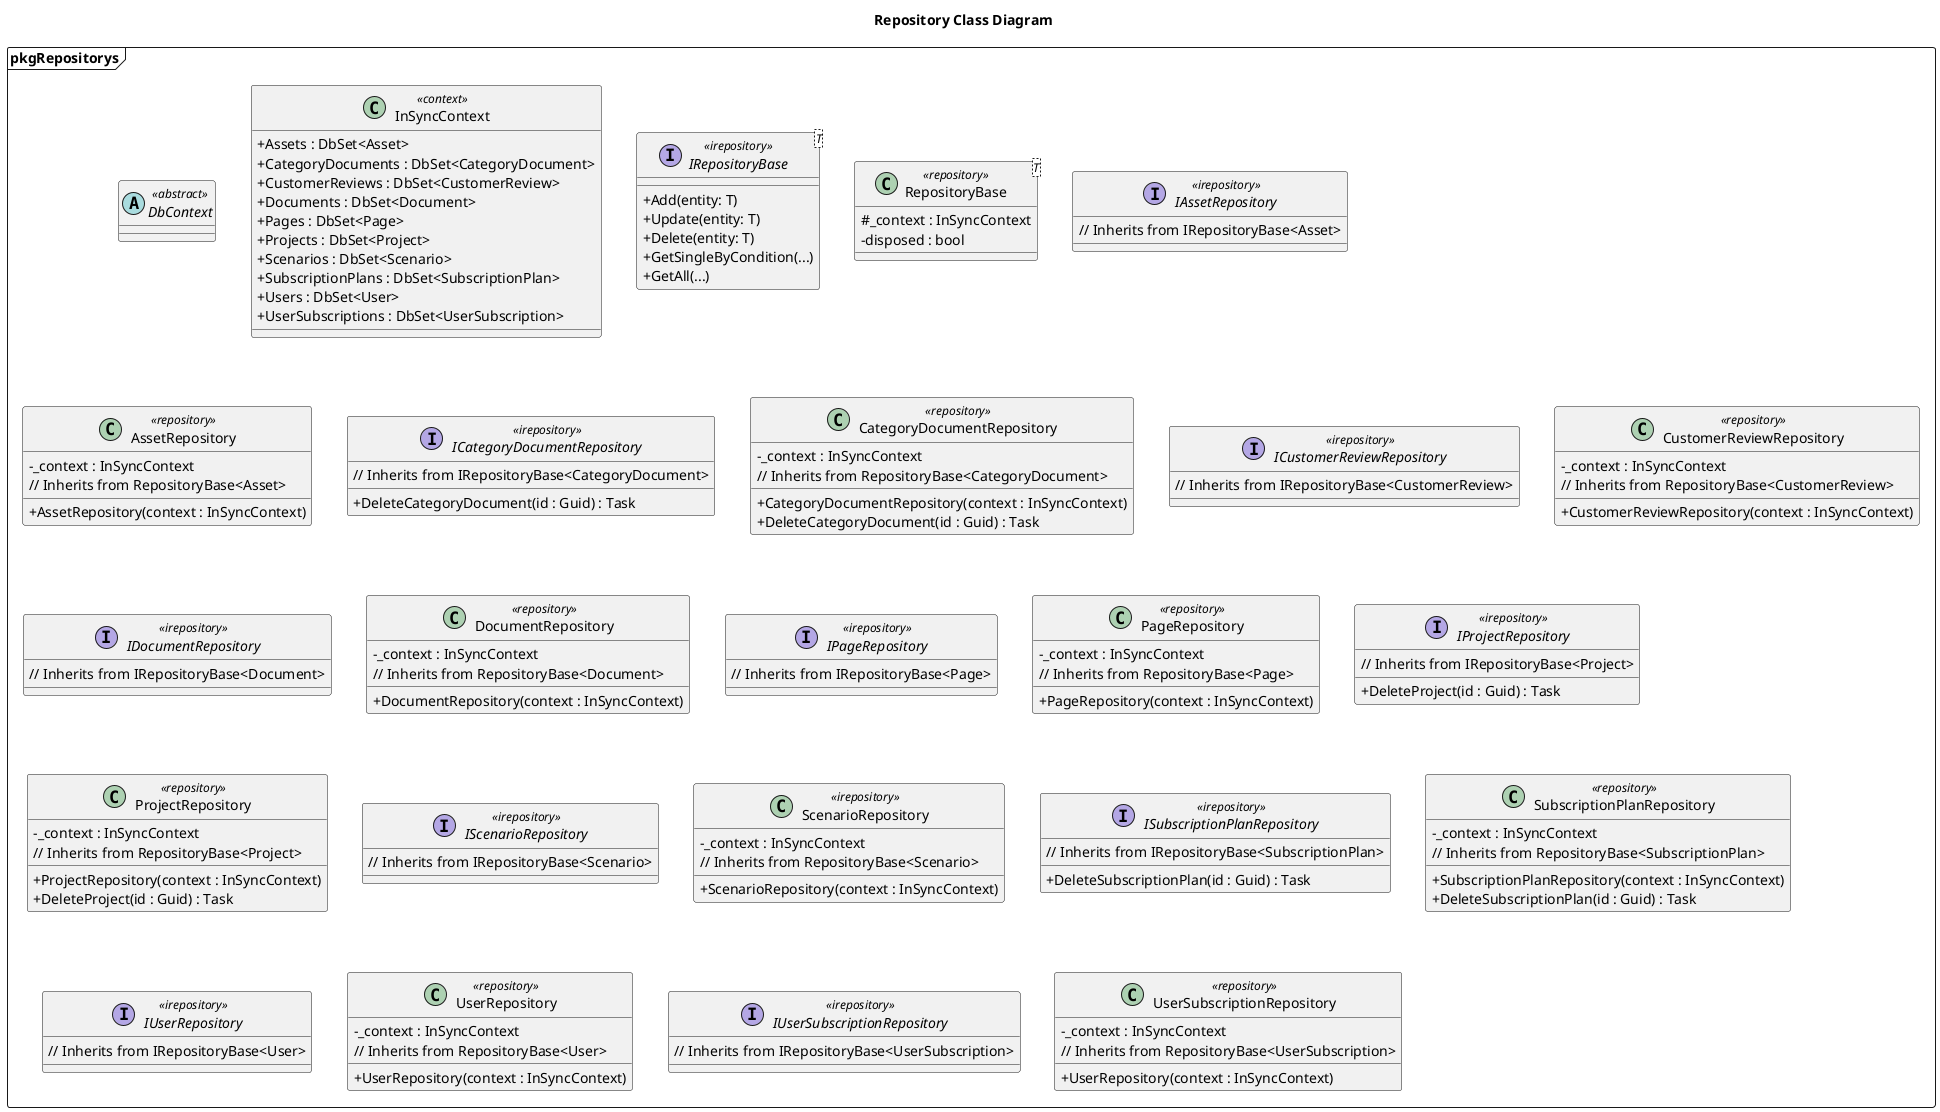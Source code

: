 @startuml Repositorys
skinparam classAttributeIconSize 0
skinparam linetype ortho
Title Repository Class Diagram

'Character	Visibility
'-			private
'#			protected
'~			package private
'+			public

'Extension	<|--	Quan hệ mở rộng từ (là extends hoặc implements nhưng ko có annotations trong code)
'Composition	*--	 Quan hệ gắn kết chặt chẽ : part - of
'Aggregation	o--	Quan hệ liên kết giữa hai thực thể : use, has
'Association	||	Quan hệ liên kết giữa hai thực thể : use, has, contains
'Inheritance	<|--	Quan hệ mở rộng từ (là extends hoặc implements nhưng
'ko có annotations trong code)'


package pkgRepositorys <<Frame>>{
!startsub DbContext
abstract DbContext <<abstract>> {
}
!endsub

!startsub InSyncContext
class InSyncContext <<context>> {
    + Assets : DbSet<Asset>
    + CategoryDocuments : DbSet<CategoryDocument>
    + CustomerReviews : DbSet<CustomerReview>
    + Documents : DbSet<Document>
    + Pages : DbSet<Page>
    + Projects : DbSet<Project>
    + Scenarios : DbSet<Scenario>
    + SubscriptionPlans : DbSet<SubscriptionPlan>
    + Users : DbSet<User>
    + UserSubscriptions : DbSet<UserSubscription>
}
!endsub

    
!startsub IRepositoryBase
interface IRepositoryBase<T> <<irepository>> {
    + Add(entity: T)
    + Update(entity: T)
    + Delete(entity: T)
    + GetSingleByCondition(...)
    + GetAll(...)
}
!endsub

!startsub RepositoryBase

class RepositoryBase<T>  <<repository>>  {
    # _context : InSyncContext
    - disposed : bool
}
!endsub



!startsub IAssetRepository
interface IAssetRepository <<irepository>>   {
    // Inherits from IRepositoryBase<Asset>
}
!endsub
 
!startsub AssetRepository

class AssetRepository <<repository>>   {
    - _context : InSyncContext
    + AssetRepository(context : InSyncContext)
    // Inherits from RepositoryBase<Asset>
}

!endsub


!startsub ICategoryDocumentRepository
interface ICategoryDocumentRepository <<irepository>>   {
    + DeleteCategoryDocument(id : Guid) : Task
    // Inherits from IRepositoryBase<CategoryDocument>
}
!endsub

!startsub CategoryDocumentRepository
class CategoryDocumentRepository <<repository>>   {
    - _context : InSyncContext
    + CategoryDocumentRepository(context : InSyncContext)
    + DeleteCategoryDocument(id : Guid) : Task
    // Inherits from RepositoryBase<CategoryDocument>
}
!endsub


!startsub ICustomerReviewRepository
interface ICustomerReviewRepository <<irepository>>   {
    // Inherits from IRepositoryBase<CustomerReview>
}
!endsub

!startsub CustomerReviewRepository
class CustomerReviewRepository  <<repository>>  {
    - _context : InSyncContext
    + CustomerReviewRepository(context : InSyncContext)
    // Inherits from RepositoryBase<CustomerReview>
}
!endsub


!startsub IDocumentRepository
interface IDocumentRepository  <<irepository>>  {
    // Inherits from IRepositoryBase<Document>
}
!endsub

!startsub DocumentRepository
class DocumentRepository <<repository>>   {
    - _context : InSyncContext
    + DocumentRepository(context : InSyncContext)
    // Inherits from RepositoryBase<Document>
}
!endsub


!startsub IPageRepository
interface IPageRepository <<irepository>>   {
    // Inherits from IRepositoryBase<Page>
}
!endsub

!startsub PageRepository
class PageRepository  <<repository>>  {
    - _context : InSyncContext
    + PageRepository(context : InSyncContext)
    // Inherits from RepositoryBase<Page>
}
!endsub


!startsub IProjectRepository
interface IProjectRepository  <<irepository>>  {
    + DeleteProject(id : Guid) : Task
    // Inherits from IRepositoryBase<Project>
}
!endsub

!startsub ProjectRepository
class ProjectRepository <<repository>>   {
    - _context : InSyncContext
    + ProjectRepository(context : InSyncContext)
    + DeleteProject(id : Guid) : Task
    // Inherits from RepositoryBase<Project>
}
!endsub


!startsub IScenarioRepository
interface IScenarioRepository  <<irepository>>  {
    // Inherits from IRepositoryBase<Scenario>
}
!endsub

!startsub ScenarioRepository
class ScenarioRepository  <<irepository>>  {
    - _context : InSyncContext
    + ScenarioRepository(context : InSyncContext)
    // Inherits from RepositoryBase<Scenario>
}
!endsub



!startsub ISubscriptionPlanRepository
interface ISubscriptionPlanRepository <<irepository>>   {
    + DeleteSubscriptionPlan(id : Guid) : Task
    // Inherits from IRepositoryBase<SubscriptionPlan>
}
!endsub

!startsub SubscriptionPlanRepository
class SubscriptionPlanRepository  <<repository>>  {
    - _context : InSyncContext
    + SubscriptionPlanRepository(context : InSyncContext)
    + DeleteSubscriptionPlan(id : Guid) : Task
    // Inherits from RepositoryBase<SubscriptionPlan>
}
!endsub

!startsub IUserRepository
interface IUserRepository  <<irepository>>  {
    // Inherits from IRepositoryBase<User>
}
!endsub

!startsub UserRepository
class UserRepository  <<repository>>  {
    - _context : InSyncContext
    + UserRepository(context : InSyncContext)
    // Inherits from RepositoryBase<User>
}
!endsub


!startsub IUserSubscriptionRepository
interface IUserSubscriptionRepository  <<irepository>>  {
    // Inherits from IRepositoryBase<UserSubscription>
}
!endsub

!startsub UserSubscriptionRepository
class UserSubscriptionRepository  <<repository>>  {
    - _context : InSyncContext
    + UserRepository(context : InSyncContext)
    // Inherits from RepositoryBase<UserSubscription>
}
!endsub
}
@enduml
